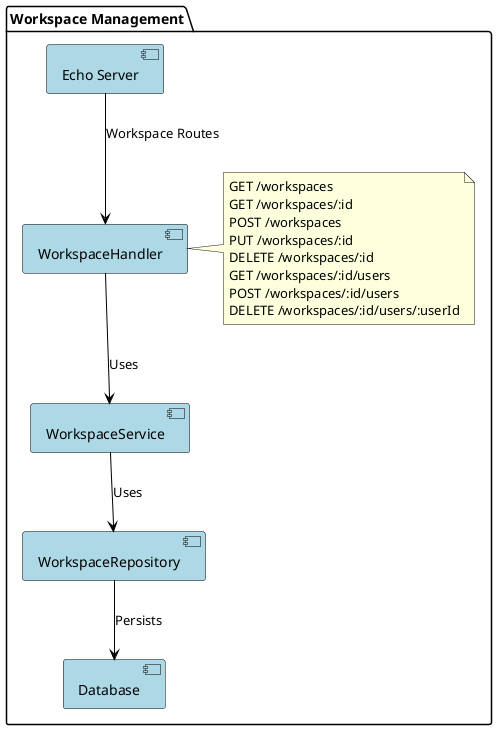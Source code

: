@startuml Workspace Management API

skinparam componentStyle uml2
skinparam component {
    BackgroundColor LightBlue
    BorderColor Black
    ArrowColor Black
}

package "Workspace Management" {
    [Echo Server] as echo
    [WorkspaceHandler] as handler
    [WorkspaceService] as service
    [WorkspaceRepository] as repo
    [Database] as db

    note right of handler
        GET /workspaces
        GET /workspaces/:id
        POST /workspaces
        PUT /workspaces/:id
        DELETE /workspaces/:id
        GET /workspaces/:id/users
        POST /workspaces/:id/users
        DELETE /workspaces/:id/users/:userId
    end note
}

echo --> handler : Workspace Routes
handler --> service : Uses
service --> repo : Uses
repo --> db : Persists

@enduml 